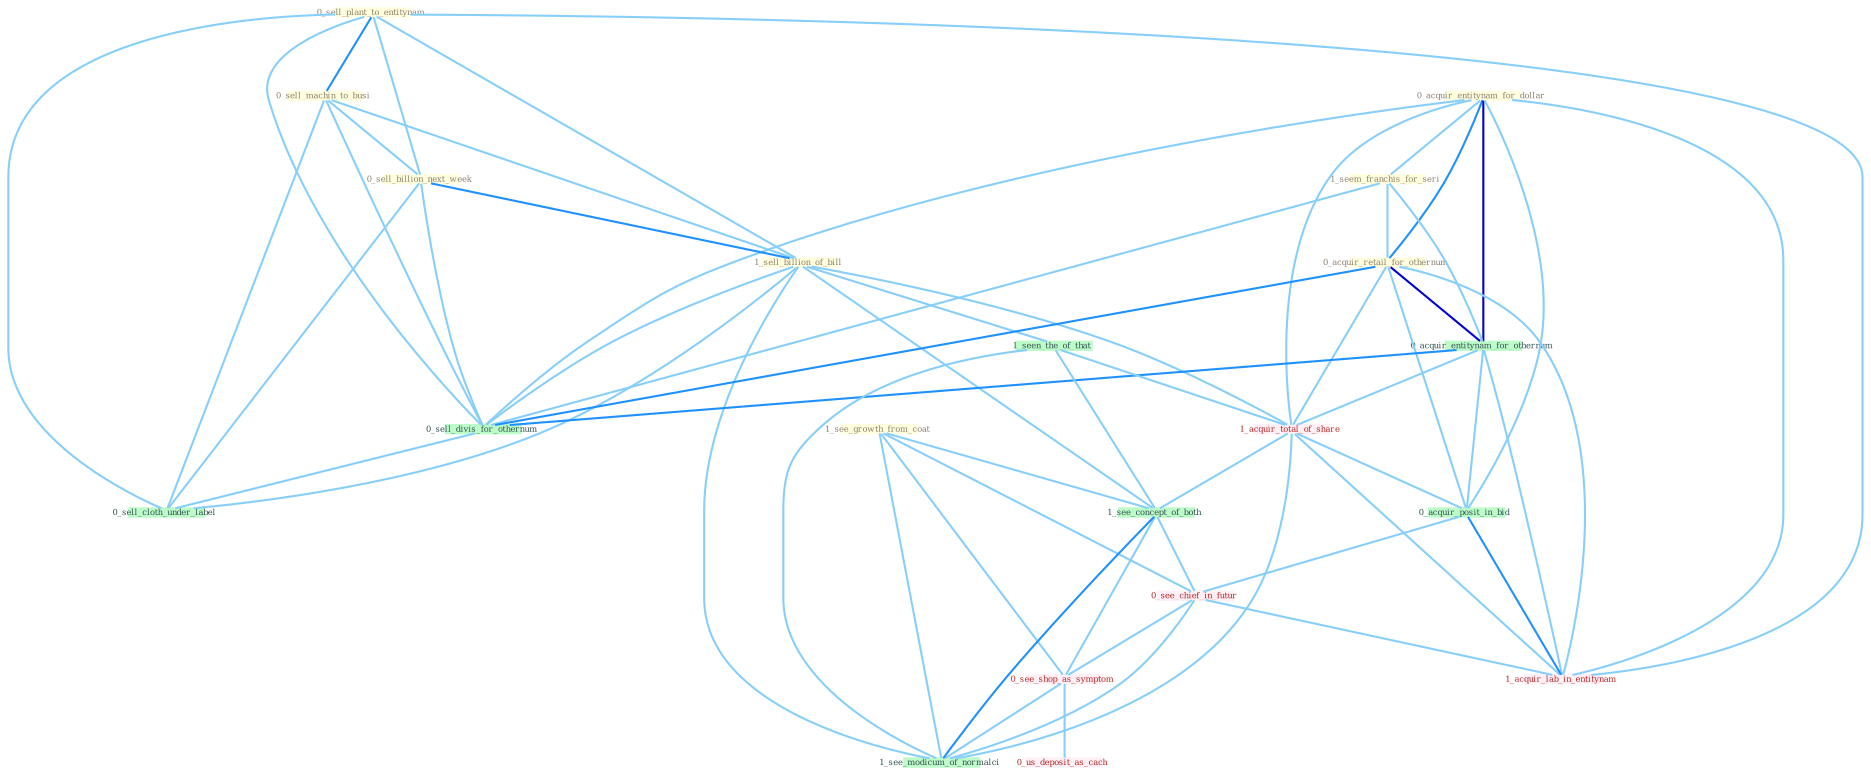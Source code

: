 Graph G{ 
    node
    [shape=polygon,style=filled,width=.5,height=.06,color="#BDFCC9",fixedsize=true,fontsize=4,
    fontcolor="#2f4f4f"];
    {node
    [color="#ffffe0", fontcolor="#8b7d6b"] "0_sell_plant_to_entitynam " "0_acquir_entitynam_for_dollar " "1_see_growth_from_coat " "0_sell_machin_to_busi " "1_seem_franchis_for_seri " "0_sell_billion_next_week " "1_sell_billion_of_bill " "0_acquir_retail_for_othernum "}
{node [color="#fff0f5", fontcolor="#b22222"] "1_acquir_total_of_share " "0_see_chief_in_futur " "0_see_shop_as_symptom " "1_acquir_lab_in_entitynam " "0_us_deposit_as_cach "}
edge [color="#B0E2FF"];

	"0_sell_plant_to_entitynam " -- "0_sell_machin_to_busi " [w="2", color="#1e90ff" , len=0.8];
	"0_sell_plant_to_entitynam " -- "0_sell_billion_next_week " [w="1", color="#87cefa" ];
	"0_sell_plant_to_entitynam " -- "1_sell_billion_of_bill " [w="1", color="#87cefa" ];
	"0_sell_plant_to_entitynam " -- "0_sell_divis_for_othernum " [w="1", color="#87cefa" ];
	"0_sell_plant_to_entitynam " -- "0_sell_cloth_under_label " [w="1", color="#87cefa" ];
	"0_sell_plant_to_entitynam " -- "1_acquir_lab_in_entitynam " [w="1", color="#87cefa" ];
	"0_acquir_entitynam_for_dollar " -- "1_seem_franchis_for_seri " [w="1", color="#87cefa" ];
	"0_acquir_entitynam_for_dollar " -- "0_acquir_retail_for_othernum " [w="2", color="#1e90ff" , len=0.8];
	"0_acquir_entitynam_for_dollar " -- "0_acquir_entitynam_for_othernum " [w="3", color="#0000cd" , len=0.6];
	"0_acquir_entitynam_for_dollar " -- "0_sell_divis_for_othernum " [w="1", color="#87cefa" ];
	"0_acquir_entitynam_for_dollar " -- "1_acquir_total_of_share " [w="1", color="#87cefa" ];
	"0_acquir_entitynam_for_dollar " -- "0_acquir_posit_in_bid " [w="1", color="#87cefa" ];
	"0_acquir_entitynam_for_dollar " -- "1_acquir_lab_in_entitynam " [w="1", color="#87cefa" ];
	"1_see_growth_from_coat " -- "1_see_concept_of_both " [w="1", color="#87cefa" ];
	"1_see_growth_from_coat " -- "0_see_chief_in_futur " [w="1", color="#87cefa" ];
	"1_see_growth_from_coat " -- "0_see_shop_as_symptom " [w="1", color="#87cefa" ];
	"1_see_growth_from_coat " -- "1_see_modicum_of_normalci " [w="1", color="#87cefa" ];
	"0_sell_machin_to_busi " -- "0_sell_billion_next_week " [w="1", color="#87cefa" ];
	"0_sell_machin_to_busi " -- "1_sell_billion_of_bill " [w="1", color="#87cefa" ];
	"0_sell_machin_to_busi " -- "0_sell_divis_for_othernum " [w="1", color="#87cefa" ];
	"0_sell_machin_to_busi " -- "0_sell_cloth_under_label " [w="1", color="#87cefa" ];
	"1_seem_franchis_for_seri " -- "0_acquir_retail_for_othernum " [w="1", color="#87cefa" ];
	"1_seem_franchis_for_seri " -- "0_acquir_entitynam_for_othernum " [w="1", color="#87cefa" ];
	"1_seem_franchis_for_seri " -- "0_sell_divis_for_othernum " [w="1", color="#87cefa" ];
	"0_sell_billion_next_week " -- "1_sell_billion_of_bill " [w="2", color="#1e90ff" , len=0.8];
	"0_sell_billion_next_week " -- "0_sell_divis_for_othernum " [w="1", color="#87cefa" ];
	"0_sell_billion_next_week " -- "0_sell_cloth_under_label " [w="1", color="#87cefa" ];
	"1_sell_billion_of_bill " -- "1_seen_the_of_that " [w="1", color="#87cefa" ];
	"1_sell_billion_of_bill " -- "0_sell_divis_for_othernum " [w="1", color="#87cefa" ];
	"1_sell_billion_of_bill " -- "1_acquir_total_of_share " [w="1", color="#87cefa" ];
	"1_sell_billion_of_bill " -- "0_sell_cloth_under_label " [w="1", color="#87cefa" ];
	"1_sell_billion_of_bill " -- "1_see_concept_of_both " [w="1", color="#87cefa" ];
	"1_sell_billion_of_bill " -- "1_see_modicum_of_normalci " [w="1", color="#87cefa" ];
	"0_acquir_retail_for_othernum " -- "0_acquir_entitynam_for_othernum " [w="3", color="#0000cd" , len=0.6];
	"0_acquir_retail_for_othernum " -- "0_sell_divis_for_othernum " [w="2", color="#1e90ff" , len=0.8];
	"0_acquir_retail_for_othernum " -- "1_acquir_total_of_share " [w="1", color="#87cefa" ];
	"0_acquir_retail_for_othernum " -- "0_acquir_posit_in_bid " [w="1", color="#87cefa" ];
	"0_acquir_retail_for_othernum " -- "1_acquir_lab_in_entitynam " [w="1", color="#87cefa" ];
	"0_acquir_entitynam_for_othernum " -- "0_sell_divis_for_othernum " [w="2", color="#1e90ff" , len=0.8];
	"0_acquir_entitynam_for_othernum " -- "1_acquir_total_of_share " [w="1", color="#87cefa" ];
	"0_acquir_entitynam_for_othernum " -- "0_acquir_posit_in_bid " [w="1", color="#87cefa" ];
	"0_acquir_entitynam_for_othernum " -- "1_acquir_lab_in_entitynam " [w="1", color="#87cefa" ];
	"1_seen_the_of_that " -- "1_acquir_total_of_share " [w="1", color="#87cefa" ];
	"1_seen_the_of_that " -- "1_see_concept_of_both " [w="1", color="#87cefa" ];
	"1_seen_the_of_that " -- "1_see_modicum_of_normalci " [w="1", color="#87cefa" ];
	"0_sell_divis_for_othernum " -- "0_sell_cloth_under_label " [w="1", color="#87cefa" ];
	"1_acquir_total_of_share " -- "0_acquir_posit_in_bid " [w="1", color="#87cefa" ];
	"1_acquir_total_of_share " -- "1_see_concept_of_both " [w="1", color="#87cefa" ];
	"1_acquir_total_of_share " -- "1_acquir_lab_in_entitynam " [w="1", color="#87cefa" ];
	"1_acquir_total_of_share " -- "1_see_modicum_of_normalci " [w="1", color="#87cefa" ];
	"0_acquir_posit_in_bid " -- "0_see_chief_in_futur " [w="1", color="#87cefa" ];
	"0_acquir_posit_in_bid " -- "1_acquir_lab_in_entitynam " [w="2", color="#1e90ff" , len=0.8];
	"1_see_concept_of_both " -- "0_see_chief_in_futur " [w="1", color="#87cefa" ];
	"1_see_concept_of_both " -- "0_see_shop_as_symptom " [w="1", color="#87cefa" ];
	"1_see_concept_of_both " -- "1_see_modicum_of_normalci " [w="2", color="#1e90ff" , len=0.8];
	"0_see_chief_in_futur " -- "0_see_shop_as_symptom " [w="1", color="#87cefa" ];
	"0_see_chief_in_futur " -- "1_acquir_lab_in_entitynam " [w="1", color="#87cefa" ];
	"0_see_chief_in_futur " -- "1_see_modicum_of_normalci " [w="1", color="#87cefa" ];
	"0_see_shop_as_symptom " -- "0_us_deposit_as_cach " [w="1", color="#87cefa" ];
	"0_see_shop_as_symptom " -- "1_see_modicum_of_normalci " [w="1", color="#87cefa" ];
}